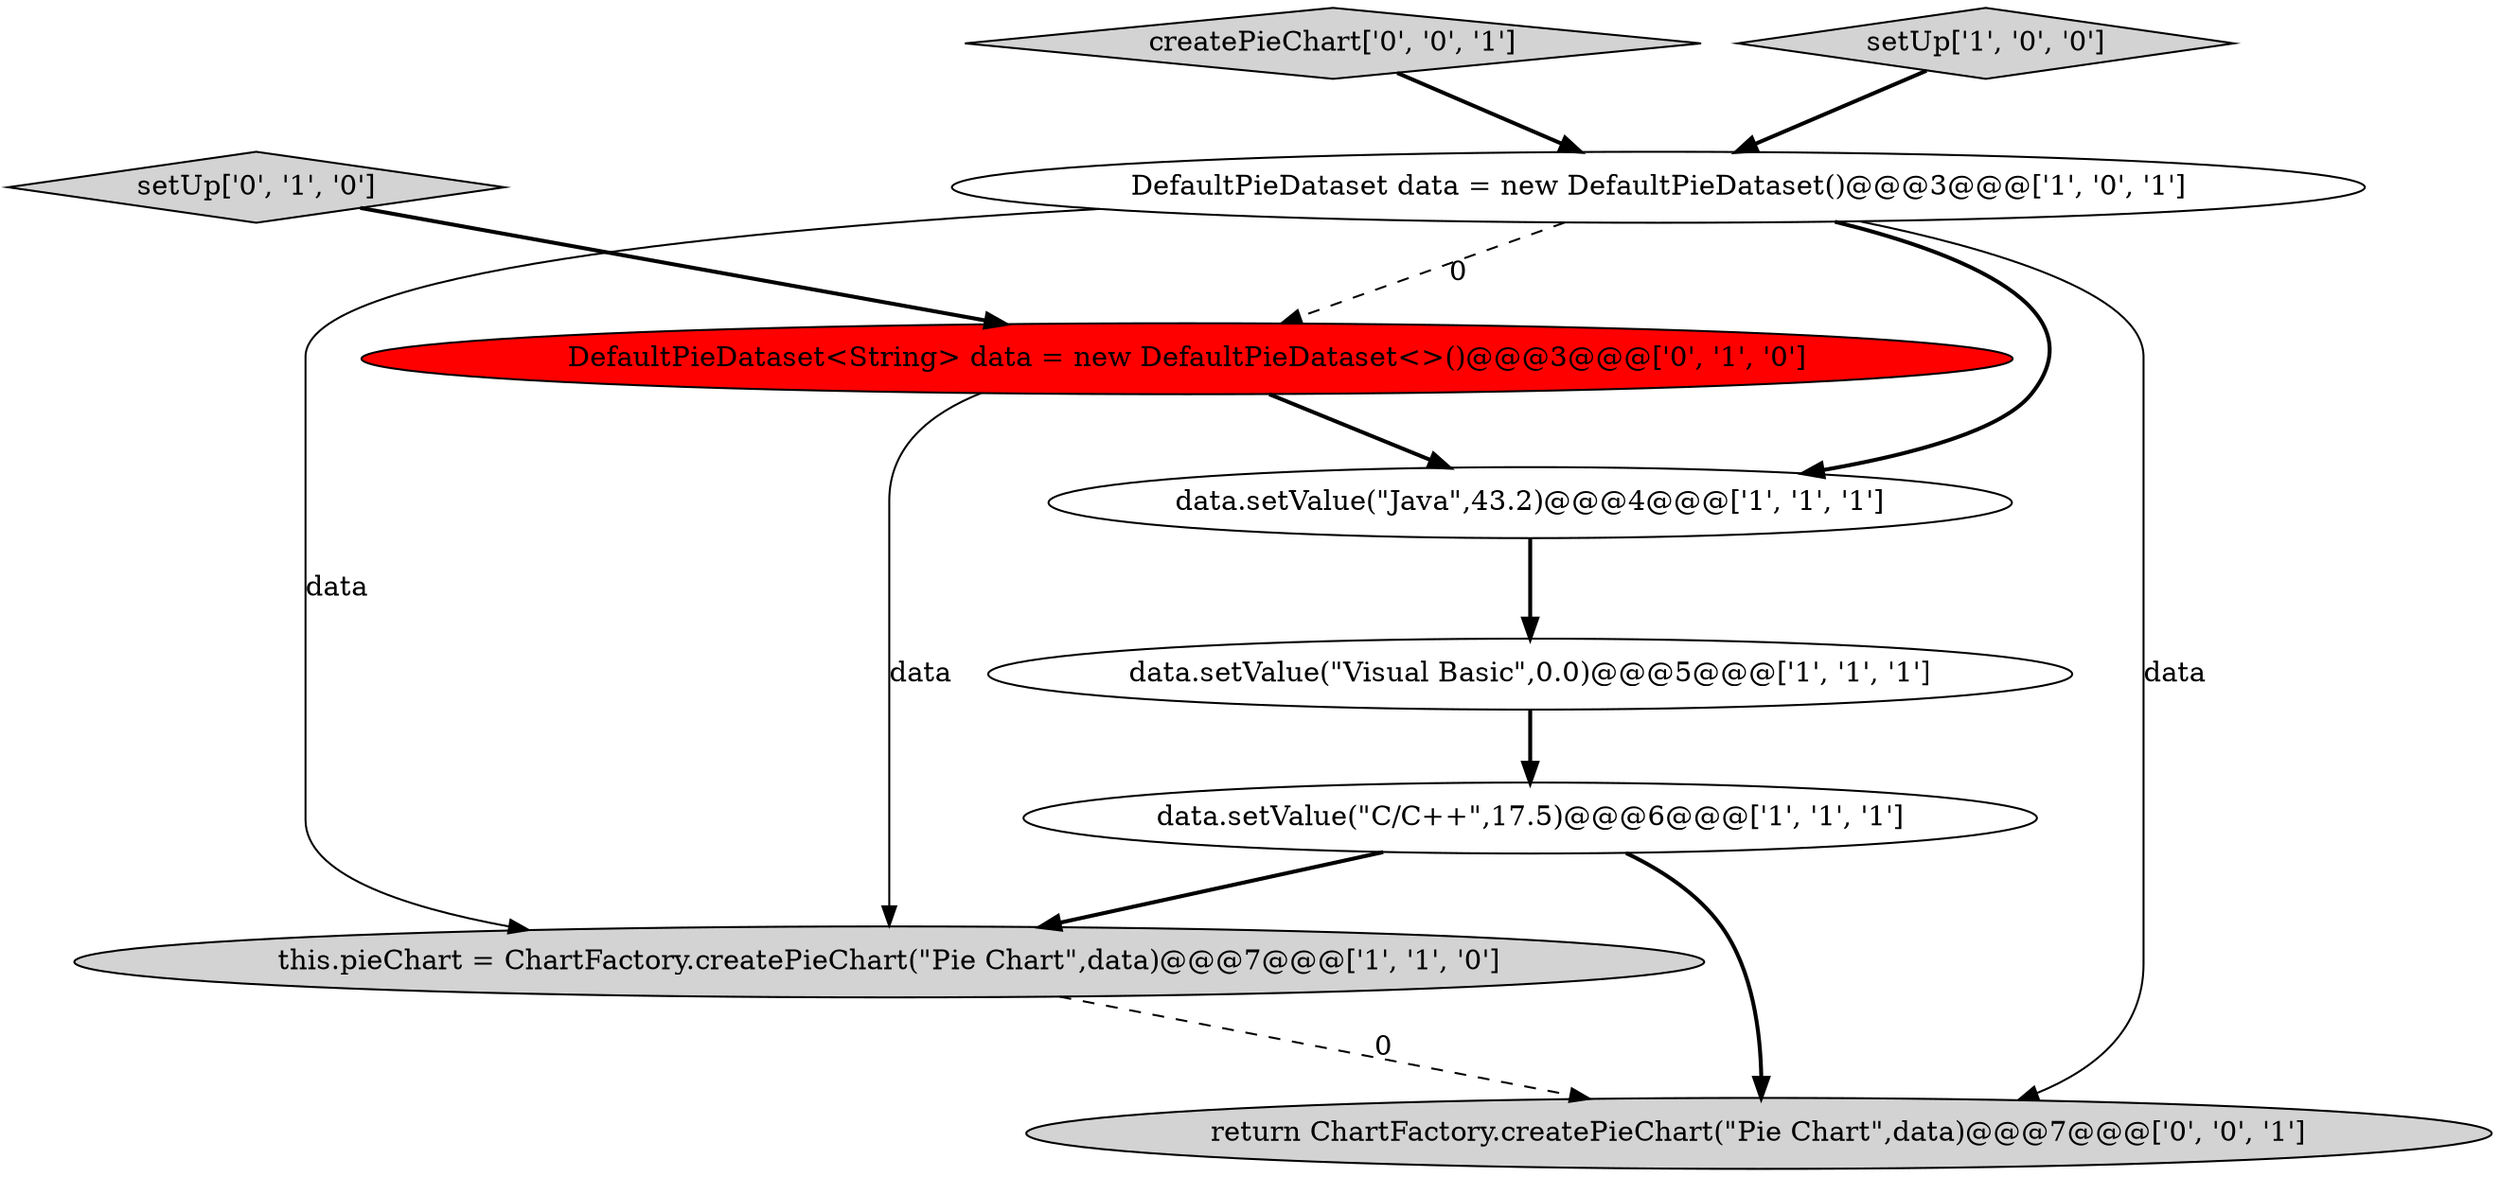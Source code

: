 digraph {
4 [style = filled, label = "data.setValue(\"C/C++\",17.5)@@@6@@@['1', '1', '1']", fillcolor = white, shape = ellipse image = "AAA0AAABBB1BBB"];
8 [style = filled, label = "return ChartFactory.createPieChart(\"Pie Chart\",data)@@@7@@@['0', '0', '1']", fillcolor = lightgray, shape = ellipse image = "AAA0AAABBB3BBB"];
2 [style = filled, label = "data.setValue(\"Java\",43.2)@@@4@@@['1', '1', '1']", fillcolor = white, shape = ellipse image = "AAA0AAABBB1BBB"];
0 [style = filled, label = "data.setValue(\"Visual Basic\",0.0)@@@5@@@['1', '1', '1']", fillcolor = white, shape = ellipse image = "AAA0AAABBB1BBB"];
1 [style = filled, label = "this.pieChart = ChartFactory.createPieChart(\"Pie Chart\",data)@@@7@@@['1', '1', '0']", fillcolor = lightgray, shape = ellipse image = "AAA0AAABBB1BBB"];
6 [style = filled, label = "DefaultPieDataset<String> data = new DefaultPieDataset<>()@@@3@@@['0', '1', '0']", fillcolor = red, shape = ellipse image = "AAA1AAABBB2BBB"];
7 [style = filled, label = "setUp['0', '1', '0']", fillcolor = lightgray, shape = diamond image = "AAA0AAABBB2BBB"];
9 [style = filled, label = "createPieChart['0', '0', '1']", fillcolor = lightgray, shape = diamond image = "AAA0AAABBB3BBB"];
3 [style = filled, label = "setUp['1', '0', '0']", fillcolor = lightgray, shape = diamond image = "AAA0AAABBB1BBB"];
5 [style = filled, label = "DefaultPieDataset data = new DefaultPieDataset()@@@3@@@['1', '0', '1']", fillcolor = white, shape = ellipse image = "AAA0AAABBB1BBB"];
9->5 [style = bold, label=""];
6->1 [style = solid, label="data"];
4->8 [style = bold, label=""];
1->8 [style = dashed, label="0"];
5->2 [style = bold, label=""];
3->5 [style = bold, label=""];
2->0 [style = bold, label=""];
4->1 [style = bold, label=""];
5->1 [style = solid, label="data"];
5->6 [style = dashed, label="0"];
0->4 [style = bold, label=""];
7->6 [style = bold, label=""];
6->2 [style = bold, label=""];
5->8 [style = solid, label="data"];
}
